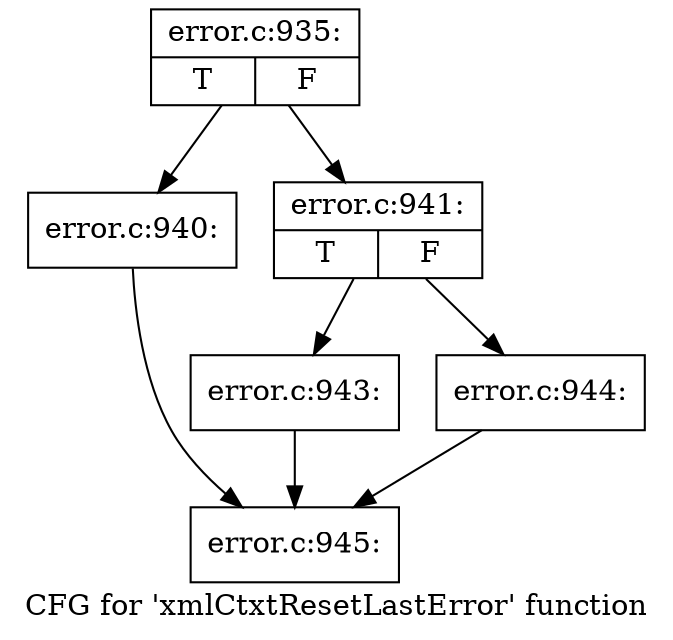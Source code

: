 digraph "CFG for 'xmlCtxtResetLastError' function" {
	label="CFG for 'xmlCtxtResetLastError' function";

	Node0x45ca970 [shape=record,label="{error.c:935:|{<s0>T|<s1>F}}"];
	Node0x45ca970 -> Node0x45c8ea0;
	Node0x45ca970 -> Node0x45c8ef0;
	Node0x45c8ea0 [shape=record,label="{error.c:940:}"];
	Node0x45c8ea0 -> Node0x4610aa0;
	Node0x45c8ef0 [shape=record,label="{error.c:941:|{<s0>T|<s1>F}}"];
	Node0x45c8ef0 -> Node0x46107c0;
	Node0x45c8ef0 -> Node0x4610810;
	Node0x46107c0 [shape=record,label="{error.c:943:}"];
	Node0x46107c0 -> Node0x4610aa0;
	Node0x4610810 [shape=record,label="{error.c:944:}"];
	Node0x4610810 -> Node0x4610aa0;
	Node0x4610aa0 [shape=record,label="{error.c:945:}"];
}
